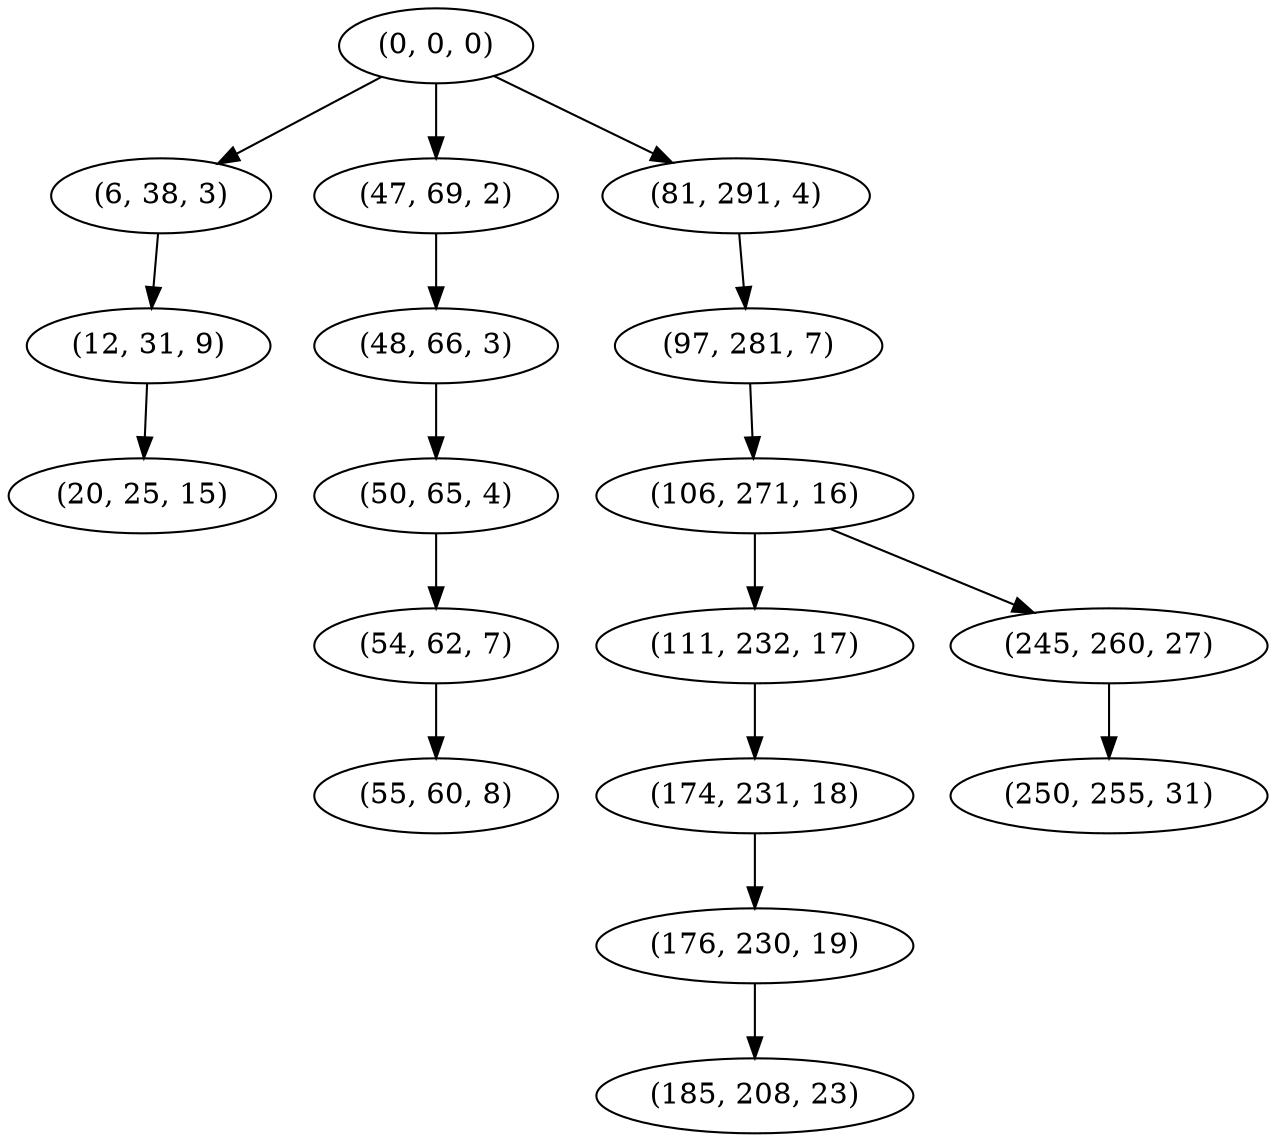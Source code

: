 digraph tree {
    "(0, 0, 0)";
    "(6, 38, 3)";
    "(12, 31, 9)";
    "(20, 25, 15)";
    "(47, 69, 2)";
    "(48, 66, 3)";
    "(50, 65, 4)";
    "(54, 62, 7)";
    "(55, 60, 8)";
    "(81, 291, 4)";
    "(97, 281, 7)";
    "(106, 271, 16)";
    "(111, 232, 17)";
    "(174, 231, 18)";
    "(176, 230, 19)";
    "(185, 208, 23)";
    "(245, 260, 27)";
    "(250, 255, 31)";
    "(0, 0, 0)" -> "(6, 38, 3)";
    "(0, 0, 0)" -> "(47, 69, 2)";
    "(0, 0, 0)" -> "(81, 291, 4)";
    "(6, 38, 3)" -> "(12, 31, 9)";
    "(12, 31, 9)" -> "(20, 25, 15)";
    "(47, 69, 2)" -> "(48, 66, 3)";
    "(48, 66, 3)" -> "(50, 65, 4)";
    "(50, 65, 4)" -> "(54, 62, 7)";
    "(54, 62, 7)" -> "(55, 60, 8)";
    "(81, 291, 4)" -> "(97, 281, 7)";
    "(97, 281, 7)" -> "(106, 271, 16)";
    "(106, 271, 16)" -> "(111, 232, 17)";
    "(106, 271, 16)" -> "(245, 260, 27)";
    "(111, 232, 17)" -> "(174, 231, 18)";
    "(174, 231, 18)" -> "(176, 230, 19)";
    "(176, 230, 19)" -> "(185, 208, 23)";
    "(245, 260, 27)" -> "(250, 255, 31)";
}
